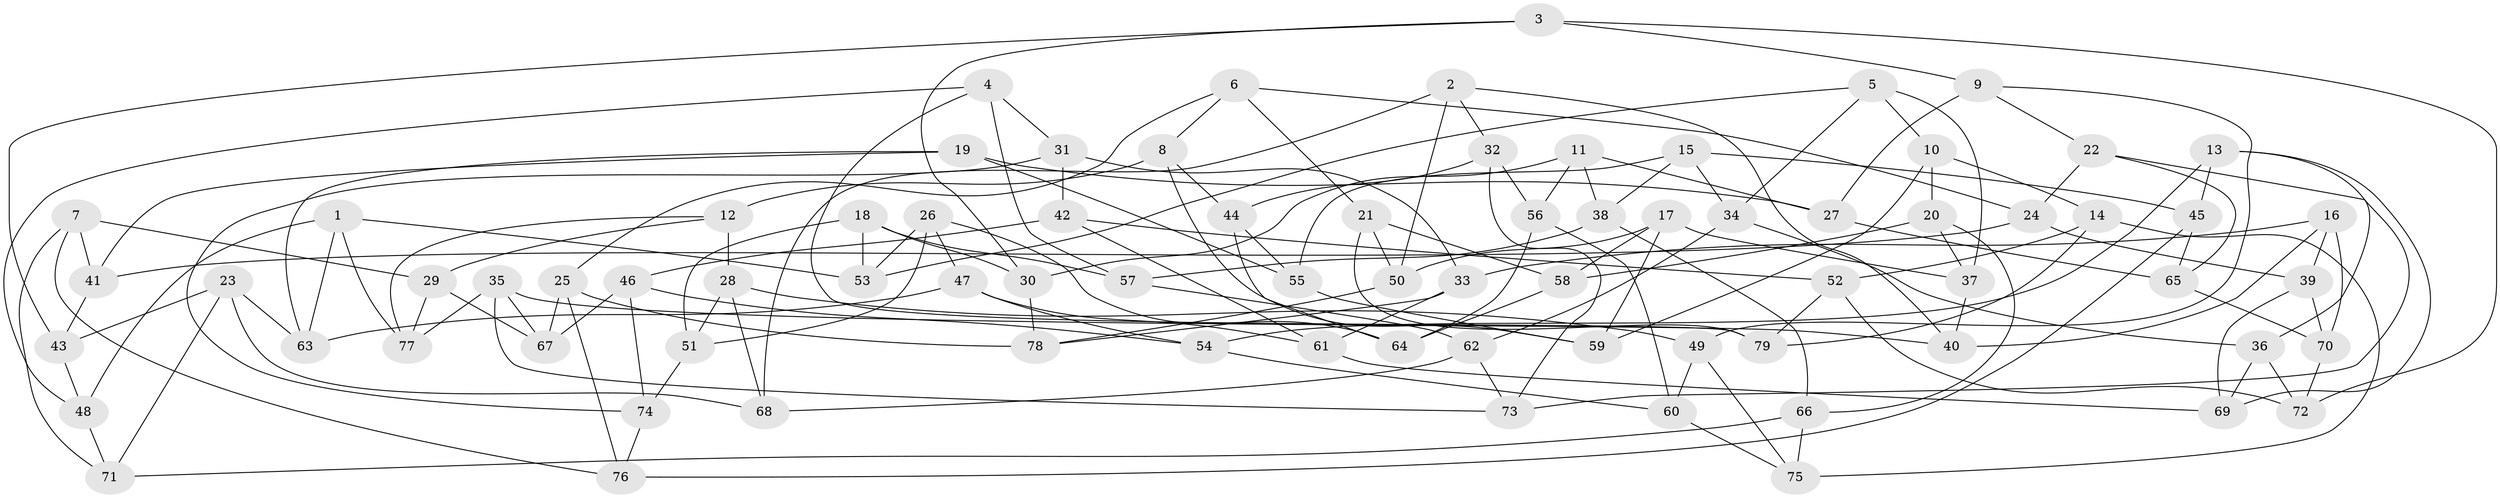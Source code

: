 // Generated by graph-tools (version 1.1) at 2025/59/03/09/25 04:59:27]
// undirected, 79 vertices, 158 edges
graph export_dot {
graph [start="1"]
  node [color=gray90,style=filled];
  1;
  2;
  3;
  4;
  5;
  6;
  7;
  8;
  9;
  10;
  11;
  12;
  13;
  14;
  15;
  16;
  17;
  18;
  19;
  20;
  21;
  22;
  23;
  24;
  25;
  26;
  27;
  28;
  29;
  30;
  31;
  32;
  33;
  34;
  35;
  36;
  37;
  38;
  39;
  40;
  41;
  42;
  43;
  44;
  45;
  46;
  47;
  48;
  49;
  50;
  51;
  52;
  53;
  54;
  55;
  56;
  57;
  58;
  59;
  60;
  61;
  62;
  63;
  64;
  65;
  66;
  67;
  68;
  69;
  70;
  71;
  72;
  73;
  74;
  75;
  76;
  77;
  78;
  79;
  1 -- 48;
  1 -- 77;
  1 -- 63;
  1 -- 53;
  2 -- 32;
  2 -- 68;
  2 -- 50;
  2 -- 40;
  3 -- 43;
  3 -- 30;
  3 -- 9;
  3 -- 72;
  4 -- 79;
  4 -- 57;
  4 -- 31;
  4 -- 48;
  5 -- 37;
  5 -- 53;
  5 -- 34;
  5 -- 10;
  6 -- 8;
  6 -- 21;
  6 -- 24;
  6 -- 25;
  7 -- 76;
  7 -- 71;
  7 -- 41;
  7 -- 29;
  8 -- 44;
  8 -- 12;
  8 -- 59;
  9 -- 49;
  9 -- 27;
  9 -- 22;
  10 -- 14;
  10 -- 59;
  10 -- 20;
  11 -- 30;
  11 -- 56;
  11 -- 38;
  11 -- 27;
  12 -- 29;
  12 -- 77;
  12 -- 28;
  13 -- 69;
  13 -- 36;
  13 -- 54;
  13 -- 45;
  14 -- 79;
  14 -- 75;
  14 -- 52;
  15 -- 34;
  15 -- 55;
  15 -- 45;
  15 -- 38;
  16 -- 40;
  16 -- 33;
  16 -- 39;
  16 -- 70;
  17 -- 58;
  17 -- 59;
  17 -- 50;
  17 -- 37;
  18 -- 30;
  18 -- 51;
  18 -- 57;
  18 -- 53;
  19 -- 27;
  19 -- 63;
  19 -- 55;
  19 -- 41;
  20 -- 37;
  20 -- 66;
  20 -- 58;
  21 -- 50;
  21 -- 58;
  21 -- 79;
  22 -- 65;
  22 -- 24;
  22 -- 73;
  23 -- 63;
  23 -- 68;
  23 -- 43;
  23 -- 71;
  24 -- 41;
  24 -- 39;
  25 -- 76;
  25 -- 78;
  25 -- 67;
  26 -- 51;
  26 -- 53;
  26 -- 64;
  26 -- 47;
  27 -- 65;
  28 -- 68;
  28 -- 49;
  28 -- 51;
  29 -- 77;
  29 -- 67;
  30 -- 78;
  31 -- 74;
  31 -- 42;
  31 -- 33;
  32 -- 44;
  32 -- 73;
  32 -- 56;
  33 -- 78;
  33 -- 61;
  34 -- 36;
  34 -- 62;
  35 -- 67;
  35 -- 40;
  35 -- 77;
  35 -- 73;
  36 -- 72;
  36 -- 69;
  37 -- 40;
  38 -- 57;
  38 -- 66;
  39 -- 70;
  39 -- 69;
  41 -- 43;
  42 -- 61;
  42 -- 52;
  42 -- 46;
  43 -- 48;
  44 -- 55;
  44 -- 64;
  45 -- 65;
  45 -- 76;
  46 -- 74;
  46 -- 54;
  46 -- 67;
  47 -- 63;
  47 -- 61;
  47 -- 54;
  48 -- 71;
  49 -- 60;
  49 -- 75;
  50 -- 78;
  51 -- 74;
  52 -- 72;
  52 -- 79;
  54 -- 60;
  55 -- 59;
  56 -- 64;
  56 -- 60;
  57 -- 62;
  58 -- 64;
  60 -- 75;
  61 -- 69;
  62 -- 68;
  62 -- 73;
  65 -- 70;
  66 -- 75;
  66 -- 71;
  70 -- 72;
  74 -- 76;
}
